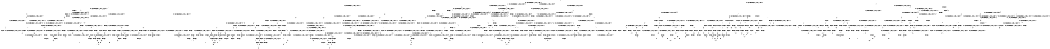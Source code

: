 digraph BCG {
size = "7, 10.5";
center = TRUE;
node [shape = circle];
0 [peripheries = 2];
0 -> 1 [label = "EX !0 !ATOMIC_EXCH_BRANCH (1, +1, TRUE, +0, 2, TRUE) !{0}"];
0 -> 2 [label = "EX !2 !ATOMIC_EXCH_BRANCH (1, +0, TRUE, +0, 3, TRUE) !{0}"];
0 -> 3 [label = "EX !1 !ATOMIC_EXCH_BRANCH (1, +0, TRUE, +0, 1, TRUE) !{0}"];
0 -> 4 [label = "EX !0 !ATOMIC_EXCH_BRANCH (1, +1, TRUE, +0, 2, TRUE) !{0}"];
1 -> 5 [label = "EX !2 !ATOMIC_EXCH_BRANCH (1, +0, TRUE, +0, 3, FALSE) !{0}"];
1 -> 6 [label = "EX !1 !ATOMIC_EXCH_BRANCH (1, +0, TRUE, +0, 1, FALSE) !{0}"];
1 -> 7 [label = "TERMINATE !0"];
2 -> 8 [label = "EX !0 !ATOMIC_EXCH_BRANCH (1, +1, TRUE, +0, 2, TRUE) !{0, 2}"];
2 -> 9 [label = "EX !1 !ATOMIC_EXCH_BRANCH (1, +0, TRUE, +0, 1, TRUE) !{0, 2}"];
2 -> 10 [label = "TERMINATE !2"];
2 -> 11 [label = "EX !0 !ATOMIC_EXCH_BRANCH (1, +1, TRUE, +0, 2, TRUE) !{0, 2}"];
3 -> 3 [label = "EX !1 !ATOMIC_EXCH_BRANCH (1, +0, TRUE, +0, 1, TRUE) !{0, 1}"];
3 -> 12 [label = "EX !0 !ATOMIC_EXCH_BRANCH (1, +1, TRUE, +0, 2, TRUE) !{0, 1}"];
3 -> 9 [label = "EX !2 !ATOMIC_EXCH_BRANCH (1, +0, TRUE, +0, 3, TRUE) !{0, 1}"];
3 -> 13 [label = "EX !0 !ATOMIC_EXCH_BRANCH (1, +1, TRUE, +0, 2, TRUE) !{0, 1}"];
4 -> 14 [label = "EX !2 !ATOMIC_EXCH_BRANCH (1, +0, TRUE, +0, 3, FALSE) !{0}"];
4 -> 15 [label = "EX !1 !ATOMIC_EXCH_BRANCH (1, +0, TRUE, +0, 1, FALSE) !{0}"];
4 -> 16 [label = "TERMINATE !0"];
5 -> 8 [label = "EX !2 !ATOMIC_EXCH_BRANCH (1, +1, TRUE, +0, 3, TRUE) !{0, 2}"];
5 -> 17 [label = "EX !1 !ATOMIC_EXCH_BRANCH (1, +0, TRUE, +0, 1, TRUE) !{0, 2}"];
5 -> 18 [label = "TERMINATE !0"];
6 -> 19 [label = "EX !2 !ATOMIC_EXCH_BRANCH (1, +0, TRUE, +0, 3, TRUE) !{0, 1}"];
6 -> 20 [label = "TERMINATE !0"];
6 -> 21 [label = "TERMINATE !1"];
7 -> 22 [label = "EX !1 !ATOMIC_EXCH_BRANCH (1, +0, TRUE, +0, 1, FALSE) !{1}"];
7 -> 23 [label = "EX !2 !ATOMIC_EXCH_BRANCH (1, +0, TRUE, +0, 3, FALSE) !{1}"];
7 -> 24 [label = "EX !1 !ATOMIC_EXCH_BRANCH (1, +0, TRUE, +0, 1, FALSE) !{1}"];
8 -> 25 [label = "EX !1 !ATOMIC_EXCH_BRANCH (1, +0, TRUE, +0, 1, FALSE) !{0, 2}"];
8 -> 26 [label = "TERMINATE !0"];
8 -> 27 [label = "TERMINATE !2"];
9 -> 9 [label = "EX !1 !ATOMIC_EXCH_BRANCH (1, +0, TRUE, +0, 1, TRUE) !{0, 1, 2}"];
9 -> 28 [label = "EX !0 !ATOMIC_EXCH_BRANCH (1, +1, TRUE, +0, 2, TRUE) !{0, 1, 2}"];
9 -> 29 [label = "TERMINATE !2"];
9 -> 30 [label = "EX !0 !ATOMIC_EXCH_BRANCH (1, +1, TRUE, +0, 2, TRUE) !{0, 1, 2}"];
10 -> 31 [label = "EX !0 !ATOMIC_EXCH_BRANCH (1, +1, TRUE, +0, 2, TRUE) !{0}"];
10 -> 32 [label = "EX !1 !ATOMIC_EXCH_BRANCH (1, +0, TRUE, +0, 1, TRUE) !{0}"];
10 -> 33 [label = "EX !0 !ATOMIC_EXCH_BRANCH (1, +1, TRUE, +0, 2, TRUE) !{0}"];
11 -> 34 [label = "EX !1 !ATOMIC_EXCH_BRANCH (1, +0, TRUE, +0, 1, FALSE) !{0, 2}"];
11 -> 35 [label = "TERMINATE !0"];
11 -> 36 [label = "TERMINATE !2"];
12 -> 6 [label = "EX !1 !ATOMIC_EXCH_BRANCH (1, +0, TRUE, +0, 1, FALSE) !{0, 1}"];
12 -> 37 [label = "EX !2 !ATOMIC_EXCH_BRANCH (1, +0, TRUE, +0, 3, FALSE) !{0, 1}"];
12 -> 38 [label = "TERMINATE !0"];
13 -> 39 [label = "EX !1 !ATOMIC_EXCH_BRANCH (1, +0, TRUE, +0, 1, FALSE) !{0, 1}"];
13 -> 40 [label = "EX !1 !ATOMIC_EXCH_BRANCH (1, +0, TRUE, +0, 1, FALSE) !{0, 1}"];
13 -> 41 [label = "EX !2 !ATOMIC_EXCH_BRANCH (1, +0, TRUE, +0, 3, FALSE) !{0, 1}"];
13 -> 42 [label = "TERMINATE !0"];
14 -> 43 [label = "EX !2 !ATOMIC_EXCH_BRANCH (1, +1, TRUE, +0, 3, TRUE) !{0, 2}"];
14 -> 44 [label = "EX !1 !ATOMIC_EXCH_BRANCH (1, +0, TRUE, +0, 1, TRUE) !{0, 2}"];
14 -> 45 [label = "TERMINATE !0"];
15 -> 46 [label = "EX !2 !ATOMIC_EXCH_BRANCH (1, +0, TRUE, +0, 3, TRUE) !{0, 1}"];
15 -> 47 [label = "TERMINATE !0"];
15 -> 48 [label = "TERMINATE !1"];
16 -> 49 [label = "EX !1 !ATOMIC_EXCH_BRANCH (1, +0, TRUE, +0, 1, FALSE) !{1}"];
16 -> 50 [label = "EX !2 !ATOMIC_EXCH_BRANCH (1, +0, TRUE, +0, 3, FALSE) !{1}"];
17 -> 17 [label = "EX !1 !ATOMIC_EXCH_BRANCH (1, +0, TRUE, +0, 1, TRUE) !{0, 1, 2}"];
17 -> 28 [label = "EX !2 !ATOMIC_EXCH_BRANCH (1, +1, TRUE, +0, 3, TRUE) !{0, 1, 2}"];
17 -> 51 [label = "TERMINATE !0"];
18 -> 52 [label = "EX !2 !ATOMIC_EXCH_BRANCH (1, +1, TRUE, +0, 3, TRUE) !{1, 2}"];
18 -> 53 [label = "EX !1 !ATOMIC_EXCH_BRANCH (1, +0, TRUE, +0, 1, TRUE) !{1, 2}"];
18 -> 54 [label = "EX !1 !ATOMIC_EXCH_BRANCH (1, +0, TRUE, +0, 1, TRUE) !{1, 2}"];
19 -> 55 [label = "TERMINATE !0"];
19 -> 56 [label = "TERMINATE !2"];
19 -> 57 [label = "TERMINATE !1"];
20 -> 58 [label = "EX !2 !ATOMIC_EXCH_BRANCH (1, +0, TRUE, +0, 3, TRUE) !{1}"];
20 -> 59 [label = "TERMINATE !1"];
21 -> 60 [label = "EX !2 !ATOMIC_EXCH_BRANCH (1, +0, TRUE, +0, 3, TRUE) !{0}"];
21 -> 61 [label = "TERMINATE !0"];
22 -> 58 [label = "EX !2 !ATOMIC_EXCH_BRANCH (1, +0, TRUE, +0, 3, TRUE) !{1}"];
22 -> 59 [label = "TERMINATE !1"];
23 -> 52 [label = "EX !2 !ATOMIC_EXCH_BRANCH (1, +1, TRUE, +0, 3, TRUE) !{1, 2}"];
23 -> 53 [label = "EX !1 !ATOMIC_EXCH_BRANCH (1, +0, TRUE, +0, 1, TRUE) !{1, 2}"];
23 -> 54 [label = "EX !1 !ATOMIC_EXCH_BRANCH (1, +0, TRUE, +0, 1, TRUE) !{1, 2}"];
24 -> 62 [label = "EX !2 !ATOMIC_EXCH_BRANCH (1, +0, TRUE, +0, 3, TRUE) !{1}"];
24 -> 63 [label = "TERMINATE !1"];
25 -> 55 [label = "TERMINATE !0"];
25 -> 56 [label = "TERMINATE !2"];
25 -> 57 [label = "TERMINATE !1"];
26 -> 64 [label = "EX !1 !ATOMIC_EXCH_BRANCH (1, +0, TRUE, +0, 1, FALSE) !{1, 2}"];
26 -> 65 [label = "TERMINATE !2"];
26 -> 66 [label = "EX !1 !ATOMIC_EXCH_BRANCH (1, +0, TRUE, +0, 1, FALSE) !{1, 2}"];
27 -> 67 [label = "EX !1 !ATOMIC_EXCH_BRANCH (1, +0, TRUE, +0, 1, FALSE) !{0}"];
27 -> 68 [label = "TERMINATE !0"];
28 -> 25 [label = "EX !1 !ATOMIC_EXCH_BRANCH (1, +0, TRUE, +0, 1, FALSE) !{0, 1, 2}"];
28 -> 69 [label = "TERMINATE !0"];
28 -> 70 [label = "TERMINATE !2"];
29 -> 32 [label = "EX !1 !ATOMIC_EXCH_BRANCH (1, +0, TRUE, +0, 1, TRUE) !{0, 1}"];
29 -> 71 [label = "EX !0 !ATOMIC_EXCH_BRANCH (1, +1, TRUE, +0, 2, TRUE) !{0, 1}"];
29 -> 72 [label = "EX !0 !ATOMIC_EXCH_BRANCH (1, +1, TRUE, +0, 2, TRUE) !{0, 1}"];
30 -> 73 [label = "EX !1 !ATOMIC_EXCH_BRANCH (1, +0, TRUE, +0, 1, FALSE) !{0, 1, 2}"];
30 -> 74 [label = "EX !1 !ATOMIC_EXCH_BRANCH (1, +0, TRUE, +0, 1, FALSE) !{0, 1, 2}"];
30 -> 75 [label = "TERMINATE !0"];
30 -> 76 [label = "TERMINATE !2"];
31 -> 67 [label = "EX !1 !ATOMIC_EXCH_BRANCH (1, +0, TRUE, +0, 1, FALSE) !{0}"];
31 -> 68 [label = "TERMINATE !0"];
32 -> 32 [label = "EX !1 !ATOMIC_EXCH_BRANCH (1, +0, TRUE, +0, 1, TRUE) !{0, 1}"];
32 -> 71 [label = "EX !0 !ATOMIC_EXCH_BRANCH (1, +1, TRUE, +0, 2, TRUE) !{0, 1}"];
32 -> 72 [label = "EX !0 !ATOMIC_EXCH_BRANCH (1, +1, TRUE, +0, 2, TRUE) !{0, 1}"];
33 -> 77 [label = "EX !1 !ATOMIC_EXCH_BRANCH (1, +0, TRUE, +0, 1, FALSE) !{0}"];
33 -> 78 [label = "TERMINATE !0"];
34 -> 79 [label = "TERMINATE !0"];
34 -> 80 [label = "TERMINATE !2"];
34 -> 81 [label = "TERMINATE !1"];
35 -> 82 [label = "EX !1 !ATOMIC_EXCH_BRANCH (1, +0, TRUE, +0, 1, FALSE) !{1, 2}"];
35 -> 83 [label = "TERMINATE !2"];
36 -> 84 [label = "EX !1 !ATOMIC_EXCH_BRANCH (1, +0, TRUE, +0, 1, FALSE) !{0}"];
36 -> 85 [label = "TERMINATE !0"];
37 -> 17 [label = "EX !1 !ATOMIC_EXCH_BRANCH (1, +0, TRUE, +0, 1, TRUE) !{0, 1, 2}"];
37 -> 28 [label = "EX !2 !ATOMIC_EXCH_BRANCH (1, +1, TRUE, +0, 3, TRUE) !{0, 1, 2}"];
37 -> 51 [label = "TERMINATE !0"];
38 -> 22 [label = "EX !1 !ATOMIC_EXCH_BRANCH (1, +0, TRUE, +0, 1, FALSE) !{1}"];
38 -> 86 [label = "EX !2 !ATOMIC_EXCH_BRANCH (1, +0, TRUE, +0, 3, FALSE) !{1}"];
38 -> 24 [label = "EX !1 !ATOMIC_EXCH_BRANCH (1, +0, TRUE, +0, 1, FALSE) !{1}"];
39 -> 87 [label = "EX !2 !ATOMIC_EXCH_BRANCH (1, +0, TRUE, +0, 3, TRUE) !{0, 1}"];
39 -> 88 [label = "TERMINATE !0"];
39 -> 89 [label = "TERMINATE !1"];
40 -> 90 [label = "EX !2 !ATOMIC_EXCH_BRANCH (1, +0, TRUE, +0, 3, TRUE) !{0, 1}"];
40 -> 91 [label = "TERMINATE !0"];
40 -> 92 [label = "TERMINATE !1"];
41 -> 93 [label = "EX !1 !ATOMIC_EXCH_BRANCH (1, +0, TRUE, +0, 1, TRUE) !{0, 1, 2}"];
41 -> 94 [label = "EX !2 !ATOMIC_EXCH_BRANCH (1, +1, TRUE, +0, 3, TRUE) !{0, 1, 2}"];
41 -> 95 [label = "TERMINATE !0"];
42 -> 96 [label = "EX !1 !ATOMIC_EXCH_BRANCH (1, +0, TRUE, +0, 1, FALSE) !{1}"];
42 -> 97 [label = "EX !2 !ATOMIC_EXCH_BRANCH (1, +0, TRUE, +0, 3, FALSE) !{1}"];
43 -> 98 [label = "EX !1 !ATOMIC_EXCH_BRANCH (1, +0, TRUE, +0, 1, FALSE) !{0, 2}"];
43 -> 99 [label = "TERMINATE !0"];
43 -> 100 [label = "TERMINATE !2"];
44 -> 44 [label = "EX !1 !ATOMIC_EXCH_BRANCH (1, +0, TRUE, +0, 1, TRUE) !{0, 1, 2}"];
44 -> 101 [label = "EX !2 !ATOMIC_EXCH_BRANCH (1, +1, TRUE, +0, 3, TRUE) !{0, 1, 2}"];
44 -> 102 [label = "TERMINATE !0"];
45 -> 103 [label = "EX !2 !ATOMIC_EXCH_BRANCH (1, +1, TRUE, +0, 3, TRUE) !{1, 2}"];
45 -> 104 [label = "EX !1 !ATOMIC_EXCH_BRANCH (1, +0, TRUE, +0, 1, TRUE) !{1, 2}"];
46 -> 105 [label = "TERMINATE !0"];
46 -> 106 [label = "TERMINATE !2"];
46 -> 107 [label = "TERMINATE !1"];
47 -> 108 [label = "EX !2 !ATOMIC_EXCH_BRANCH (1, +0, TRUE, +0, 3, TRUE) !{1}"];
47 -> 109 [label = "TERMINATE !1"];
48 -> 110 [label = "EX !2 !ATOMIC_EXCH_BRANCH (1, +0, TRUE, +0, 3, TRUE) !{0}"];
48 -> 111 [label = "TERMINATE !0"];
49 -> 108 [label = "EX !2 !ATOMIC_EXCH_BRANCH (1, +0, TRUE, +0, 3, TRUE) !{1}"];
49 -> 109 [label = "TERMINATE !1"];
50 -> 103 [label = "EX !2 !ATOMIC_EXCH_BRANCH (1, +1, TRUE, +0, 3, TRUE) !{1, 2}"];
50 -> 104 [label = "EX !1 !ATOMIC_EXCH_BRANCH (1, +0, TRUE, +0, 1, TRUE) !{1, 2}"];
51 -> 53 [label = "EX !1 !ATOMIC_EXCH_BRANCH (1, +0, TRUE, +0, 1, TRUE) !{1, 2}"];
51 -> 112 [label = "EX !2 !ATOMIC_EXCH_BRANCH (1, +1, TRUE, +0, 3, TRUE) !{1, 2}"];
51 -> 54 [label = "EX !1 !ATOMIC_EXCH_BRANCH (1, +0, TRUE, +0, 1, TRUE) !{1, 2}"];
52 -> 64 [label = "EX !1 !ATOMIC_EXCH_BRANCH (1, +0, TRUE, +0, 1, FALSE) !{1, 2}"];
52 -> 65 [label = "TERMINATE !2"];
52 -> 66 [label = "EX !1 !ATOMIC_EXCH_BRANCH (1, +0, TRUE, +0, 1, FALSE) !{1, 2}"];
53 -> 53 [label = "EX !1 !ATOMIC_EXCH_BRANCH (1, +0, TRUE, +0, 1, TRUE) !{1, 2}"];
53 -> 112 [label = "EX !2 !ATOMIC_EXCH_BRANCH (1, +1, TRUE, +0, 3, TRUE) !{1, 2}"];
53 -> 54 [label = "EX !1 !ATOMIC_EXCH_BRANCH (1, +0, TRUE, +0, 1, TRUE) !{1, 2}"];
54 -> 113 [label = "EX !2 !ATOMIC_EXCH_BRANCH (1, +1, TRUE, +0, 3, TRUE) !{1, 2}"];
54 -> 54 [label = "EX !1 !ATOMIC_EXCH_BRANCH (1, +0, TRUE, +0, 1, TRUE) !{1, 2}"];
54 -> 114 [label = "EX !2 !ATOMIC_EXCH_BRANCH (1, +1, TRUE, +0, 3, TRUE) !{1, 2}"];
55 -> 115 [label = "TERMINATE !2"];
55 -> 116 [label = "TERMINATE !1"];
56 -> 117 [label = "TERMINATE !0"];
56 -> 118 [label = "TERMINATE !1"];
57 -> 119 [label = "TERMINATE !0"];
57 -> 120 [label = "TERMINATE !2"];
58 -> 115 [label = "TERMINATE !2"];
58 -> 116 [label = "TERMINATE !1"];
59 -> 121 [label = "EX !2 !ATOMIC_EXCH_BRANCH (1, +0, TRUE, +0, 3, TRUE) !{2}"];
59 -> 122 [label = "EX !2 !ATOMIC_EXCH_BRANCH (1, +0, TRUE, +0, 3, TRUE) !{2}"];
60 -> 119 [label = "TERMINATE !0"];
60 -> 120 [label = "TERMINATE !2"];
61 -> 123 [label = "EX !2 !ATOMIC_EXCH_BRANCH (1, +0, TRUE, +0, 3, TRUE) !{1, 2}"];
62 -> 124 [label = "TERMINATE !2"];
62 -> 125 [label = "TERMINATE !1"];
63 -> 126 [label = "EX !2 !ATOMIC_EXCH_BRANCH (1, +0, TRUE, +0, 3, TRUE) !{2}"];
64 -> 115 [label = "TERMINATE !2"];
64 -> 116 [label = "TERMINATE !1"];
65 -> 127 [label = "EX !1 !ATOMIC_EXCH_BRANCH (1, +0, TRUE, +0, 1, FALSE) !{1}"];
65 -> 128 [label = "EX !1 !ATOMIC_EXCH_BRANCH (1, +0, TRUE, +0, 1, FALSE) !{1}"];
66 -> 129 [label = "TERMINATE !2"];
66 -> 130 [label = "TERMINATE !1"];
67 -> 117 [label = "TERMINATE !0"];
67 -> 118 [label = "TERMINATE !1"];
68 -> 127 [label = "EX !1 !ATOMIC_EXCH_BRANCH (1, +0, TRUE, +0, 1, FALSE) !{1}"];
68 -> 128 [label = "EX !1 !ATOMIC_EXCH_BRANCH (1, +0, TRUE, +0, 1, FALSE) !{1}"];
69 -> 64 [label = "EX !1 !ATOMIC_EXCH_BRANCH (1, +0, TRUE, +0, 1, FALSE) !{1, 2}"];
69 -> 131 [label = "TERMINATE !2"];
69 -> 66 [label = "EX !1 !ATOMIC_EXCH_BRANCH (1, +0, TRUE, +0, 1, FALSE) !{1, 2}"];
70 -> 67 [label = "EX !1 !ATOMIC_EXCH_BRANCH (1, +0, TRUE, +0, 1, FALSE) !{0, 1}"];
70 -> 132 [label = "TERMINATE !0"];
71 -> 67 [label = "EX !1 !ATOMIC_EXCH_BRANCH (1, +0, TRUE, +0, 1, FALSE) !{0, 1}"];
71 -> 132 [label = "TERMINATE !0"];
72 -> 133 [label = "EX !1 !ATOMIC_EXCH_BRANCH (1, +0, TRUE, +0, 1, FALSE) !{0, 1}"];
72 -> 134 [label = "EX !1 !ATOMIC_EXCH_BRANCH (1, +0, TRUE, +0, 1, FALSE) !{0, 1}"];
72 -> 135 [label = "TERMINATE !0"];
73 -> 136 [label = "TERMINATE !0"];
73 -> 137 [label = "TERMINATE !2"];
73 -> 138 [label = "TERMINATE !1"];
74 -> 139 [label = "TERMINATE !0"];
74 -> 140 [label = "TERMINATE !2"];
74 -> 141 [label = "TERMINATE !1"];
75 -> 142 [label = "EX !1 !ATOMIC_EXCH_BRANCH (1, +0, TRUE, +0, 1, FALSE) !{1, 2}"];
75 -> 143 [label = "TERMINATE !2"];
76 -> 144 [label = "EX !1 !ATOMIC_EXCH_BRANCH (1, +0, TRUE, +0, 1, FALSE) !{0, 1}"];
76 -> 145 [label = "TERMINATE !0"];
77 -> 146 [label = "TERMINATE !0"];
77 -> 147 [label = "TERMINATE !1"];
78 -> 148 [label = "EX !1 !ATOMIC_EXCH_BRANCH (1, +0, TRUE, +0, 1, FALSE) !{1}"];
79 -> 149 [label = "TERMINATE !2"];
79 -> 150 [label = "TERMINATE !1"];
80 -> 151 [label = "TERMINATE !0"];
80 -> 152 [label = "TERMINATE !1"];
81 -> 153 [label = "TERMINATE !0"];
81 -> 154 [label = "TERMINATE !2"];
82 -> 149 [label = "TERMINATE !2"];
82 -> 150 [label = "TERMINATE !1"];
83 -> 155 [label = "EX !1 !ATOMIC_EXCH_BRANCH (1, +0, TRUE, +0, 1, FALSE) !{1}"];
84 -> 151 [label = "TERMINATE !0"];
84 -> 152 [label = "TERMINATE !1"];
85 -> 155 [label = "EX !1 !ATOMIC_EXCH_BRANCH (1, +0, TRUE, +0, 1, FALSE) !{1}"];
86 -> 53 [label = "EX !1 !ATOMIC_EXCH_BRANCH (1, +0, TRUE, +0, 1, TRUE) !{1, 2}"];
86 -> 112 [label = "EX !2 !ATOMIC_EXCH_BRANCH (1, +1, TRUE, +0, 3, TRUE) !{1, 2}"];
86 -> 54 [label = "EX !1 !ATOMIC_EXCH_BRANCH (1, +0, TRUE, +0, 1, TRUE) !{1, 2}"];
87 -> 156 [label = "TERMINATE !0"];
87 -> 157 [label = "TERMINATE !2"];
87 -> 158 [label = "TERMINATE !1"];
88 -> 159 [label = "EX !2 !ATOMIC_EXCH_BRANCH (1, +0, TRUE, +0, 3, TRUE) !{1}"];
88 -> 160 [label = "TERMINATE !1"];
89 -> 161 [label = "EX !2 !ATOMIC_EXCH_BRANCH (1, +0, TRUE, +0, 3, TRUE) !{0}"];
89 -> 162 [label = "TERMINATE !0"];
90 -> 163 [label = "TERMINATE !0"];
90 -> 164 [label = "TERMINATE !2"];
90 -> 165 [label = "TERMINATE !1"];
91 -> 166 [label = "EX !2 !ATOMIC_EXCH_BRANCH (1, +0, TRUE, +0, 3, TRUE) !{1}"];
91 -> 167 [label = "TERMINATE !1"];
92 -> 168 [label = "EX !2 !ATOMIC_EXCH_BRANCH (1, +0, TRUE, +0, 3, TRUE) !{0}"];
92 -> 169 [label = "TERMINATE !0"];
93 -> 93 [label = "EX !1 !ATOMIC_EXCH_BRANCH (1, +0, TRUE, +0, 1, TRUE) !{0, 1, 2}"];
93 -> 94 [label = "EX !2 !ATOMIC_EXCH_BRANCH (1, +1, TRUE, +0, 3, TRUE) !{0, 1, 2}"];
93 -> 95 [label = "TERMINATE !0"];
94 -> 170 [label = "EX !1 !ATOMIC_EXCH_BRANCH (1, +0, TRUE, +0, 1, FALSE) !{0, 1, 2}"];
94 -> 171 [label = "TERMINATE !0"];
94 -> 172 [label = "TERMINATE !2"];
95 -> 173 [label = "EX !1 !ATOMIC_EXCH_BRANCH (1, +0, TRUE, +0, 1, TRUE) !{1, 2}"];
95 -> 174 [label = "EX !2 !ATOMIC_EXCH_BRANCH (1, +1, TRUE, +0, 3, TRUE) !{1, 2}"];
96 -> 166 [label = "EX !2 !ATOMIC_EXCH_BRANCH (1, +0, TRUE, +0, 3, TRUE) !{1}"];
96 -> 167 [label = "TERMINATE !1"];
97 -> 173 [label = "EX !1 !ATOMIC_EXCH_BRANCH (1, +0, TRUE, +0, 1, TRUE) !{1, 2}"];
97 -> 174 [label = "EX !2 !ATOMIC_EXCH_BRANCH (1, +1, TRUE, +0, 3, TRUE) !{1, 2}"];
98 -> 105 [label = "TERMINATE !0"];
98 -> 106 [label = "TERMINATE !2"];
98 -> 107 [label = "TERMINATE !1"];
99 -> 175 [label = "EX !1 !ATOMIC_EXCH_BRANCH (1, +0, TRUE, +0, 1, FALSE) !{1, 2}"];
99 -> 176 [label = "TERMINATE !2"];
100 -> 77 [label = "EX !1 !ATOMIC_EXCH_BRANCH (1, +0, TRUE, +0, 1, FALSE) !{0}"];
100 -> 78 [label = "TERMINATE !0"];
101 -> 98 [label = "EX !1 !ATOMIC_EXCH_BRANCH (1, +0, TRUE, +0, 1, FALSE) !{0, 1, 2}"];
101 -> 177 [label = "TERMINATE !0"];
101 -> 178 [label = "TERMINATE !2"];
102 -> 104 [label = "EX !1 !ATOMIC_EXCH_BRANCH (1, +0, TRUE, +0, 1, TRUE) !{1, 2}"];
102 -> 179 [label = "EX !2 !ATOMIC_EXCH_BRANCH (1, +1, TRUE, +0, 3, TRUE) !{1, 2}"];
103 -> 175 [label = "EX !1 !ATOMIC_EXCH_BRANCH (1, +0, TRUE, +0, 1, FALSE) !{1, 2}"];
103 -> 176 [label = "TERMINATE !2"];
104 -> 104 [label = "EX !1 !ATOMIC_EXCH_BRANCH (1, +0, TRUE, +0, 1, TRUE) !{1, 2}"];
104 -> 179 [label = "EX !2 !ATOMIC_EXCH_BRANCH (1, +1, TRUE, +0, 3, TRUE) !{1, 2}"];
105 -> 180 [label = "TERMINATE !2"];
105 -> 181 [label = "TERMINATE !1"];
106 -> 146 [label = "TERMINATE !0"];
106 -> 147 [label = "TERMINATE !1"];
107 -> 182 [label = "TERMINATE !0"];
107 -> 183 [label = "TERMINATE !2"];
108 -> 180 [label = "TERMINATE !2"];
108 -> 181 [label = "TERMINATE !1"];
109 -> 184 [label = "EX !2 !ATOMIC_EXCH_BRANCH (1, +0, TRUE, +0, 3, TRUE) !{2}"];
110 -> 182 [label = "TERMINATE !0"];
110 -> 183 [label = "TERMINATE !2"];
111 -> 185 [label = "EX !2 !ATOMIC_EXCH_BRANCH (1, +0, TRUE, +0, 3, TRUE) !{1, 2}"];
112 -> 64 [label = "EX !1 !ATOMIC_EXCH_BRANCH (1, +0, TRUE, +0, 1, FALSE) !{1, 2}"];
112 -> 131 [label = "TERMINATE !2"];
112 -> 66 [label = "EX !1 !ATOMIC_EXCH_BRANCH (1, +0, TRUE, +0, 1, FALSE) !{1, 2}"];
113 -> 186 [label = "EX !1 !ATOMIC_EXCH_BRANCH (1, +0, TRUE, +0, 1, FALSE) !{1, 2}"];
113 -> 187 [label = "TERMINATE !2"];
113 -> 66 [label = "EX !1 !ATOMIC_EXCH_BRANCH (1, +0, TRUE, +0, 1, FALSE) !{1, 2}"];
114 -> 66 [label = "EX !1 !ATOMIC_EXCH_BRANCH (1, +0, TRUE, +0, 1, FALSE) !{1, 2}"];
114 -> 188 [label = "TERMINATE !2"];
115 -> 189 [label = "TERMINATE !1"];
116 -> 190 [label = "TERMINATE !2"];
117 -> 189 [label = "TERMINATE !1"];
118 -> 191 [label = "TERMINATE !0"];
119 -> 192 [label = "TERMINATE !2"];
120 -> 191 [label = "TERMINATE !0"];
121 -> 190 [label = "TERMINATE !2"];
122 -> 193 [label = "TERMINATE !2"];
123 -> 192 [label = "TERMINATE !2"];
124 -> 194 [label = "TERMINATE !1"];
125 -> 195 [label = "TERMINATE !2"];
126 -> 195 [label = "TERMINATE !2"];
127 -> 189 [label = "TERMINATE !1"];
128 -> 194 [label = "TERMINATE !1"];
129 -> 196 [label = "TERMINATE !1"];
130 -> 197 [label = "TERMINATE !2"];
131 -> 127 [label = "EX !1 !ATOMIC_EXCH_BRANCH (1, +0, TRUE, +0, 1, FALSE) !{1}"];
131 -> 128 [label = "EX !1 !ATOMIC_EXCH_BRANCH (1, +0, TRUE, +0, 1, FALSE) !{1}"];
132 -> 127 [label = "EX !1 !ATOMIC_EXCH_BRANCH (1, +0, TRUE, +0, 1, FALSE) !{1}"];
132 -> 128 [label = "EX !1 !ATOMIC_EXCH_BRANCH (1, +0, TRUE, +0, 1, FALSE) !{1}"];
133 -> 198 [label = "TERMINATE !0"];
133 -> 199 [label = "TERMINATE !1"];
134 -> 200 [label = "TERMINATE !0"];
134 -> 201 [label = "TERMINATE !1"];
135 -> 202 [label = "EX !1 !ATOMIC_EXCH_BRANCH (1, +0, TRUE, +0, 1, FALSE) !{1}"];
136 -> 203 [label = "TERMINATE !2"];
136 -> 204 [label = "TERMINATE !1"];
137 -> 205 [label = "TERMINATE !0"];
137 -> 206 [label = "TERMINATE !1"];
138 -> 207 [label = "TERMINATE !0"];
138 -> 208 [label = "TERMINATE !2"];
139 -> 209 [label = "TERMINATE !2"];
139 -> 210 [label = "TERMINATE !1"];
140 -> 211 [label = "TERMINATE !0"];
140 -> 212 [label = "TERMINATE !1"];
141 -> 213 [label = "TERMINATE !0"];
141 -> 214 [label = "TERMINATE !2"];
142 -> 209 [label = "TERMINATE !2"];
142 -> 210 [label = "TERMINATE !1"];
143 -> 215 [label = "EX !1 !ATOMIC_EXCH_BRANCH (1, +0, TRUE, +0, 1, FALSE) !{1}"];
144 -> 211 [label = "TERMINATE !0"];
144 -> 212 [label = "TERMINATE !1"];
145 -> 215 [label = "EX !1 !ATOMIC_EXCH_BRANCH (1, +0, TRUE, +0, 1, FALSE) !{1}"];
146 -> 216 [label = "TERMINATE !1"];
147 -> 217 [label = "TERMINATE !0"];
148 -> 216 [label = "TERMINATE !1"];
149 -> 218 [label = "TERMINATE !1"];
150 -> 219 [label = "TERMINATE !2"];
151 -> 218 [label = "TERMINATE !1"];
152 -> 220 [label = "TERMINATE !0"];
153 -> 221 [label = "TERMINATE !2"];
154 -> 220 [label = "TERMINATE !0"];
155 -> 218 [label = "TERMINATE !1"];
156 -> 222 [label = "TERMINATE !2"];
156 -> 223 [label = "TERMINATE !1"];
157 -> 198 [label = "TERMINATE !0"];
157 -> 199 [label = "TERMINATE !1"];
158 -> 224 [label = "TERMINATE !0"];
158 -> 225 [label = "TERMINATE !2"];
159 -> 222 [label = "TERMINATE !2"];
159 -> 223 [label = "TERMINATE !1"];
160 -> 226 [label = "EX !2 !ATOMIC_EXCH_BRANCH (1, +0, TRUE, +0, 3, TRUE) !{2}"];
161 -> 224 [label = "TERMINATE !0"];
161 -> 225 [label = "TERMINATE !2"];
162 -> 227 [label = "EX !2 !ATOMIC_EXCH_BRANCH (1, +0, TRUE, +0, 3, TRUE) !{1, 2}"];
163 -> 228 [label = "TERMINATE !2"];
163 -> 229 [label = "TERMINATE !1"];
164 -> 200 [label = "TERMINATE !0"];
164 -> 201 [label = "TERMINATE !1"];
165 -> 230 [label = "TERMINATE !0"];
165 -> 231 [label = "TERMINATE !2"];
166 -> 228 [label = "TERMINATE !2"];
166 -> 229 [label = "TERMINATE !1"];
167 -> 232 [label = "EX !2 !ATOMIC_EXCH_BRANCH (1, +0, TRUE, +0, 3, TRUE) !{2}"];
168 -> 230 [label = "TERMINATE !0"];
168 -> 231 [label = "TERMINATE !2"];
169 -> 233 [label = "EX !2 !ATOMIC_EXCH_BRANCH (1, +0, TRUE, +0, 3, TRUE) !{1, 2}"];
170 -> 163 [label = "TERMINATE !0"];
170 -> 164 [label = "TERMINATE !2"];
170 -> 165 [label = "TERMINATE !1"];
171 -> 234 [label = "EX !1 !ATOMIC_EXCH_BRANCH (1, +0, TRUE, +0, 1, FALSE) !{1, 2}"];
171 -> 235 [label = "TERMINATE !2"];
172 -> 133 [label = "EX !1 !ATOMIC_EXCH_BRANCH (1, +0, TRUE, +0, 1, FALSE) !{0, 1}"];
172 -> 134 [label = "EX !1 !ATOMIC_EXCH_BRANCH (1, +0, TRUE, +0, 1, FALSE) !{0, 1}"];
172 -> 135 [label = "TERMINATE !0"];
173 -> 173 [label = "EX !1 !ATOMIC_EXCH_BRANCH (1, +0, TRUE, +0, 1, TRUE) !{1, 2}"];
173 -> 174 [label = "EX !2 !ATOMIC_EXCH_BRANCH (1, +1, TRUE, +0, 3, TRUE) !{1, 2}"];
174 -> 234 [label = "EX !1 !ATOMIC_EXCH_BRANCH (1, +0, TRUE, +0, 1, FALSE) !{1, 2}"];
174 -> 235 [label = "TERMINATE !2"];
175 -> 180 [label = "TERMINATE !2"];
175 -> 181 [label = "TERMINATE !1"];
176 -> 148 [label = "EX !1 !ATOMIC_EXCH_BRANCH (1, +0, TRUE, +0, 1, FALSE) !{1}"];
177 -> 175 [label = "EX !1 !ATOMIC_EXCH_BRANCH (1, +0, TRUE, +0, 1, FALSE) !{1, 2}"];
177 -> 236 [label = "TERMINATE !2"];
178 -> 77 [label = "EX !1 !ATOMIC_EXCH_BRANCH (1, +0, TRUE, +0, 1, FALSE) !{0, 1}"];
178 -> 237 [label = "TERMINATE !0"];
179 -> 175 [label = "EX !1 !ATOMIC_EXCH_BRANCH (1, +0, TRUE, +0, 1, FALSE) !{1, 2}"];
179 -> 236 [label = "TERMINATE !2"];
180 -> 216 [label = "TERMINATE !1"];
181 -> 238 [label = "TERMINATE !2"];
182 -> 239 [label = "TERMINATE !2"];
183 -> 217 [label = "TERMINATE !0"];
184 -> 238 [label = "TERMINATE !2"];
185 -> 239 [label = "TERMINATE !2"];
186 -> 240 [label = "TERMINATE !2"];
186 -> 241 [label = "TERMINATE !1"];
187 -> 242 [label = "EX !1 !ATOMIC_EXCH_BRANCH (1, +0, TRUE, +0, 1, FALSE) !{1}"];
188 -> 243 [label = "EX !1 !ATOMIC_EXCH_BRANCH (1, +0, TRUE, +0, 1, FALSE) !{1}"];
189 -> 244 [label = "exit"];
190 -> 244 [label = "exit"];
191 -> 244 [label = "exit"];
192 -> 244 [label = "exit"];
193 -> 245 [label = "exit"];
194 -> 246 [label = "exit"];
195 -> 246 [label = "exit"];
196 -> 247 [label = "exit"];
197 -> 247 [label = "exit"];
198 -> 248 [label = "TERMINATE !1"];
199 -> 249 [label = "TERMINATE !0"];
200 -> 250 [label = "TERMINATE !1"];
201 -> 251 [label = "TERMINATE !0"];
202 -> 250 [label = "TERMINATE !1"];
203 -> 252 [label = "TERMINATE !1"];
204 -> 253 [label = "TERMINATE !2"];
205 -> 252 [label = "TERMINATE !1"];
206 -> 254 [label = "TERMINATE !0"];
207 -> 255 [label = "TERMINATE !2"];
208 -> 254 [label = "TERMINATE !0"];
209 -> 256 [label = "TERMINATE !1"];
210 -> 257 [label = "TERMINATE !2"];
211 -> 256 [label = "TERMINATE !1"];
212 -> 258 [label = "TERMINATE !0"];
213 -> 259 [label = "TERMINATE !2"];
214 -> 258 [label = "TERMINATE !0"];
215 -> 256 [label = "TERMINATE !1"];
216 -> 260 [label = "exit"];
217 -> 260 [label = "exit"];
218 -> 261 [label = "exit"];
219 -> 261 [label = "exit"];
220 -> 261 [label = "exit"];
221 -> 261 [label = "exit"];
222 -> 248 [label = "TERMINATE !1"];
223 -> 262 [label = "TERMINATE !2"];
224 -> 263 [label = "TERMINATE !2"];
225 -> 249 [label = "TERMINATE !0"];
226 -> 262 [label = "TERMINATE !2"];
227 -> 263 [label = "TERMINATE !2"];
228 -> 250 [label = "TERMINATE !1"];
229 -> 264 [label = "TERMINATE !2"];
230 -> 265 [label = "TERMINATE !2"];
231 -> 251 [label = "TERMINATE !0"];
232 -> 264 [label = "TERMINATE !2"];
233 -> 265 [label = "TERMINATE !2"];
234 -> 228 [label = "TERMINATE !2"];
234 -> 229 [label = "TERMINATE !1"];
235 -> 202 [label = "EX !1 !ATOMIC_EXCH_BRANCH (1, +0, TRUE, +0, 1, FALSE) !{1}"];
236 -> 148 [label = "EX !1 !ATOMIC_EXCH_BRANCH (1, +0, TRUE, +0, 1, FALSE) !{1}"];
237 -> 148 [label = "EX !1 !ATOMIC_EXCH_BRANCH (1, +0, TRUE, +0, 1, FALSE) !{1}"];
238 -> 260 [label = "exit"];
239 -> 260 [label = "exit"];
240 -> 266 [label = "TERMINATE !1"];
241 -> 267 [label = "TERMINATE !2"];
242 -> 266 [label = "TERMINATE !1"];
243 -> 196 [label = "TERMINATE !1"];
248 -> 268 [label = "exit"];
249 -> 268 [label = "exit"];
250 -> 269 [label = "exit"];
251 -> 269 [label = "exit"];
252 -> 270 [label = "exit"];
253 -> 270 [label = "exit"];
254 -> 270 [label = "exit"];
255 -> 270 [label = "exit"];
256 -> 271 [label = "exit"];
257 -> 271 [label = "exit"];
258 -> 271 [label = "exit"];
259 -> 271 [label = "exit"];
262 -> 268 [label = "exit"];
263 -> 268 [label = "exit"];
264 -> 269 [label = "exit"];
265 -> 269 [label = "exit"];
266 -> 272 [label = "exit"];
267 -> 272 [label = "exit"];
}

